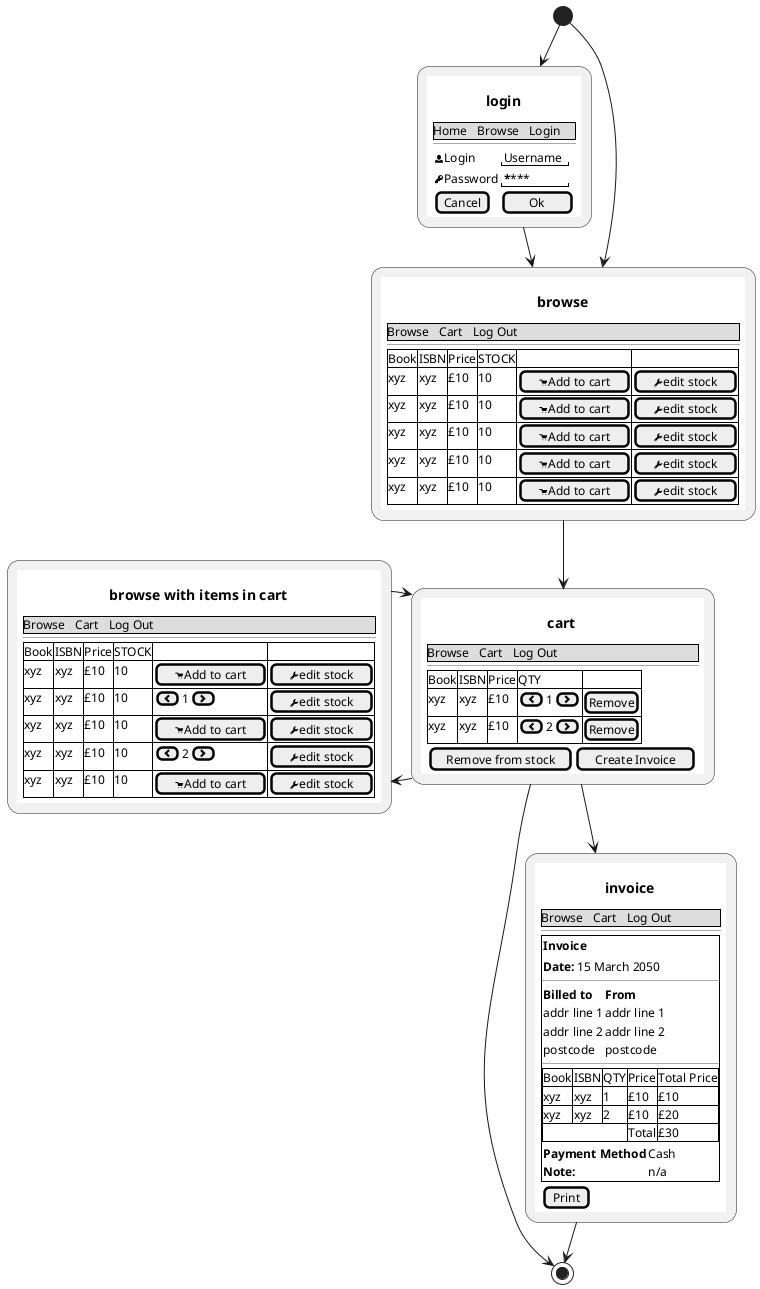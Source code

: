 @startuml

(*) --> "{{
salt
title login
{
{* Home | Browse | Login }
--
{
    <&person>Login  | "Username"
    <&key>Password  | "********"
    [Cancel]        | [   Ok   ]
}
}
}}" as login

login --> "{{
salt
{
title browse
{* Browse | Cart | Log Out }
--
{#
    Book | ISBN | Price | STOCK | .                    | .
    xyz  | xyz  | £10   | 10    | [<&cart>Add to cart] | [<&wrench>edit stock]
    xyz  | xyz  | £10   | 10    | [<&cart>Add to cart] | [<&wrench>edit stock]
    xyz  | xyz  | £10   | 10    | [<&cart>Add to cart] | [<&wrench>edit stock]
    xyz  | xyz  | £10   | 10    | [<&cart>Add to cart] | [<&wrench>edit stock]
    xyz  | xyz  | £10   | 10    | [<&cart>Add to cart] | [<&wrench>edit stock]
}
}
}}" as browse_books

(*) --> browse_books


browse_books --> "{{
salt
{
title cart
{* Browse | Cart | Log Out }
--
{#
    Book  | ISBN | Price |                      QTY                     | .
    xyz   | xyz  | £10   | {[<&chevron-left>] | 1 | [<&chevron-right>]} | [Remove]
    xyz   | xyz  | £10   | {[<&chevron-left>] | 2 | [<&chevron-right>]} | [Remove]
}
{ [Remove from stock] | [Create Invoice]}
}
}}" as cart

cart --> (*)

cart -left-> "{{
salt
{
title browse with items in cart
{* Browse | Cart | Log Out }
--
{#
    Book | ISBN | Price | STOCK | .                                            | .
    xyz  | xyz  | £10   | 10    | [<&cart>Add to cart]                         | [<&wrench>edit stock]
    xyz  | xyz  | £10   | 10    | {[<&chevron-left>] | 1 | [<&chevron-right>]} | [<&wrench>edit stock]
    xyz  | xyz  | £10   | 10    | [<&cart>Add to cart]                         | [<&wrench>edit stock]
    xyz  | xyz  | £10   | 10    | {[<&chevron-left>] | 2 | [<&chevron-right>]} | [<&wrench>edit stock]
    xyz  | xyz  | £10   | 10    | [<&cart>Add to cart]                         | [<&wrench>edit stock]
}
}
}}" as browse_books_with_items_in_cart

browse_books_with_items_in_cart -right-> cart

cart -down-> "{{
salt
{
title invoice
{* Browse | Cart | Log Out }
--
{+
{ <b>Invoice }
{ <b>Date: | 15 March 2050 }
--
{
    <b>Billed to | <b>From
    addr line 1  | addr line 1
    addr line 2  | addr line 2
    postcode     | postcode
}
--
{#
    Book  | ISBN |  QTY | Price | Total Price 
    xyz   | xyz  |  1   | £10   | £10
    xyz   | xyz  |  2   | £10   | £20
    .     | *    |  *   | Total | £30
}
{
    <b>Payment Method | Cash
    <b>Note: | n/a
}
}
{ [Print]}
}
}}" as invoice

invoice --> (*)

@enduml